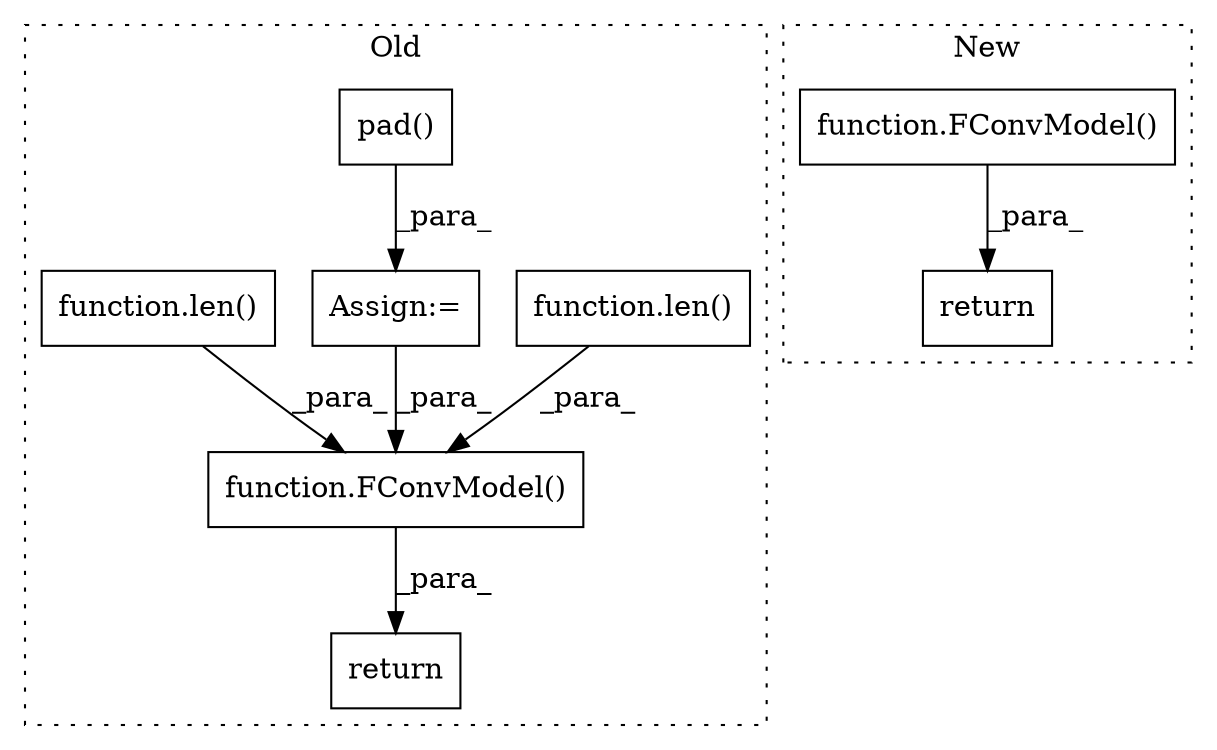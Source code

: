 digraph G {
subgraph cluster0 {
1 [label="function.len()" a="75" s="18735,18755" l="4,1" shape="box"];
3 [label="function.FConvModel()" a="75" s="19323,19363" l="11,1" shape="box"];
4 [label="pad()" a="75" s="18681" l="22" shape="box"];
5 [label="Assign:=" a="68" s="18678" l="3" shape="box"];
6 [label="return" a="93" s="19316" l="7" shape="box"];
8 [label="function.len()" a="75" s="18990,19010" l="4,1" shape="box"];
label = "Old";
style="dotted";
}
subgraph cluster1 {
2 [label="function.FConvModel()" a="75" s="19607,19634" l="11,1" shape="box"];
7 [label="return" a="93" s="19600" l="7" shape="box"];
label = "New";
style="dotted";
}
1 -> 3 [label="_para_"];
2 -> 7 [label="_para_"];
3 -> 6 [label="_para_"];
4 -> 5 [label="_para_"];
5 -> 3 [label="_para_"];
8 -> 3 [label="_para_"];
}